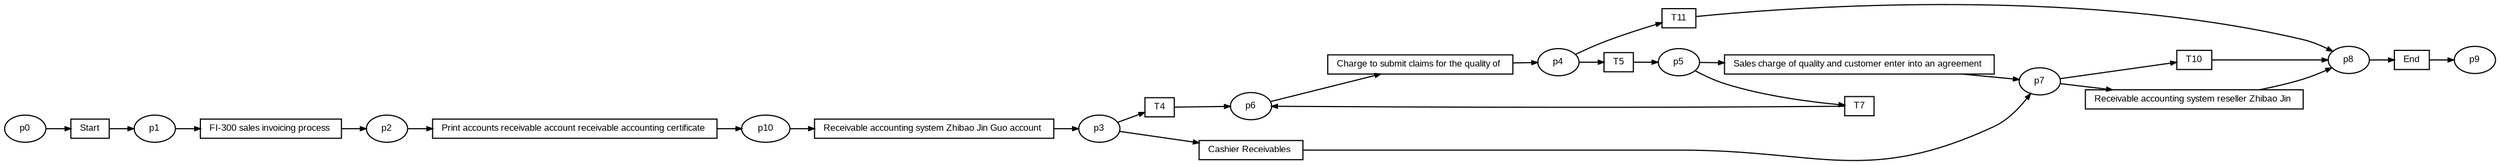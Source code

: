 digraph G {ranksep=".3"; fontsize="8"; remincross=true; margin="0.0,0.0"; fontname="Arial";rankdir="LR"; 
edge [arrowsize="0.5"];
node [height=".2",width=".2",fontname="Arial",fontsize="8"];
t0 [shape="box",label="Start"];
t1 [shape="box",label="FI-300 sales invoicing process "];
t2 [shape="box",label="T10"];
t3 [shape="box",label="T11"];
t4 [shape="box",label="End"];
t5 [shape="box",label="Receivable accounting system Zhibao Jin Guo account "];
t6 [shape="box",label="Print accounts receivable account receivable accounting certificate "];
t7 [shape="box",label="Cashier Receivables "];
t8 [shape="box",label="T4"];
t9 [shape="box",label="T5"];
t10 [shape="box",label="Charge to submit claims for the quality of "];
t11 [shape="box",label="T7"];
t12 [shape="box",label="Sales charge of quality and customer enter into an agreement "];
t13 [shape="box",label="Receivable accounting system reseller Zhibao Jin "];
p0 [shape="oval",label="p0"];
p1 [shape="oval",label="p1"];
p2 [shape="oval",label="p10"];
p3 [shape="oval",label="p2"];
p4 [shape="oval",label="p3"];
p5 [shape="oval",label="p4"];
p6 [shape="oval",label="p5"];
p7 [shape="oval",label="p6"];
p8 [shape="oval",label="p7"];
p9 [shape="oval",label="p8"];
p10 [shape="oval",label="p9"];
t3 -> p9[label=""];
p2 -> t5[label=""];
t4 -> p10[label=""];
t9 -> p6[label=""];
t11 -> p7[label=""];
t5 -> p4[label=""];
p4 -> t7[label=""];
t6 -> p2[label=""];
p4 -> t8[label=""];
t1 -> p3[label=""];
p9 -> t4[label=""];
p8 -> t2[label=""];
t7 -> p8[label=""];
t13 -> p9[label=""];
p6 -> t12[label=""];
t0 -> p1[label=""];
p5 -> t9[label=""];
p1 -> t1[label=""];
p7 -> t10[label=""];
p8 -> t13[label=""];
p6 -> t11[label=""];
t12 -> p8[label=""];
p0 -> t0[label=""];
p3 -> t6[label=""];
t2 -> p9[label=""];
p5 -> t3[label=""];
t10 -> p5[label=""];
t8 -> p7[label=""];
}

